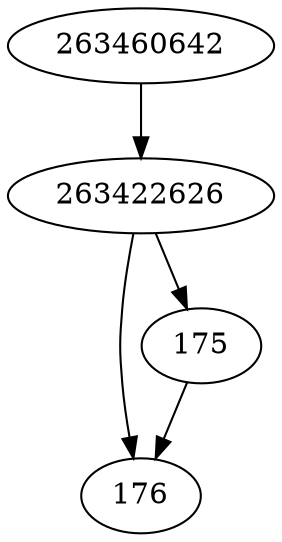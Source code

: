 strict digraph  {
176;
263422626;
263460642;
175;
263422626 -> 175;
263422626 -> 176;
263460642 -> 263422626;
175 -> 176;
}
